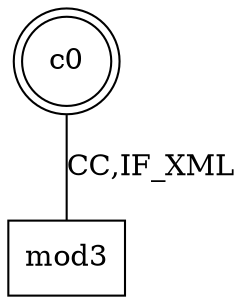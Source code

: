 graph "./test/goodExample_SingleClone/output/" {
"c0" ["shape"="doublecircle"]
"mod3" ["shape"="rectangle"]
"c0" -- "mod3" ["label"="CC,IF_XML"]
}
